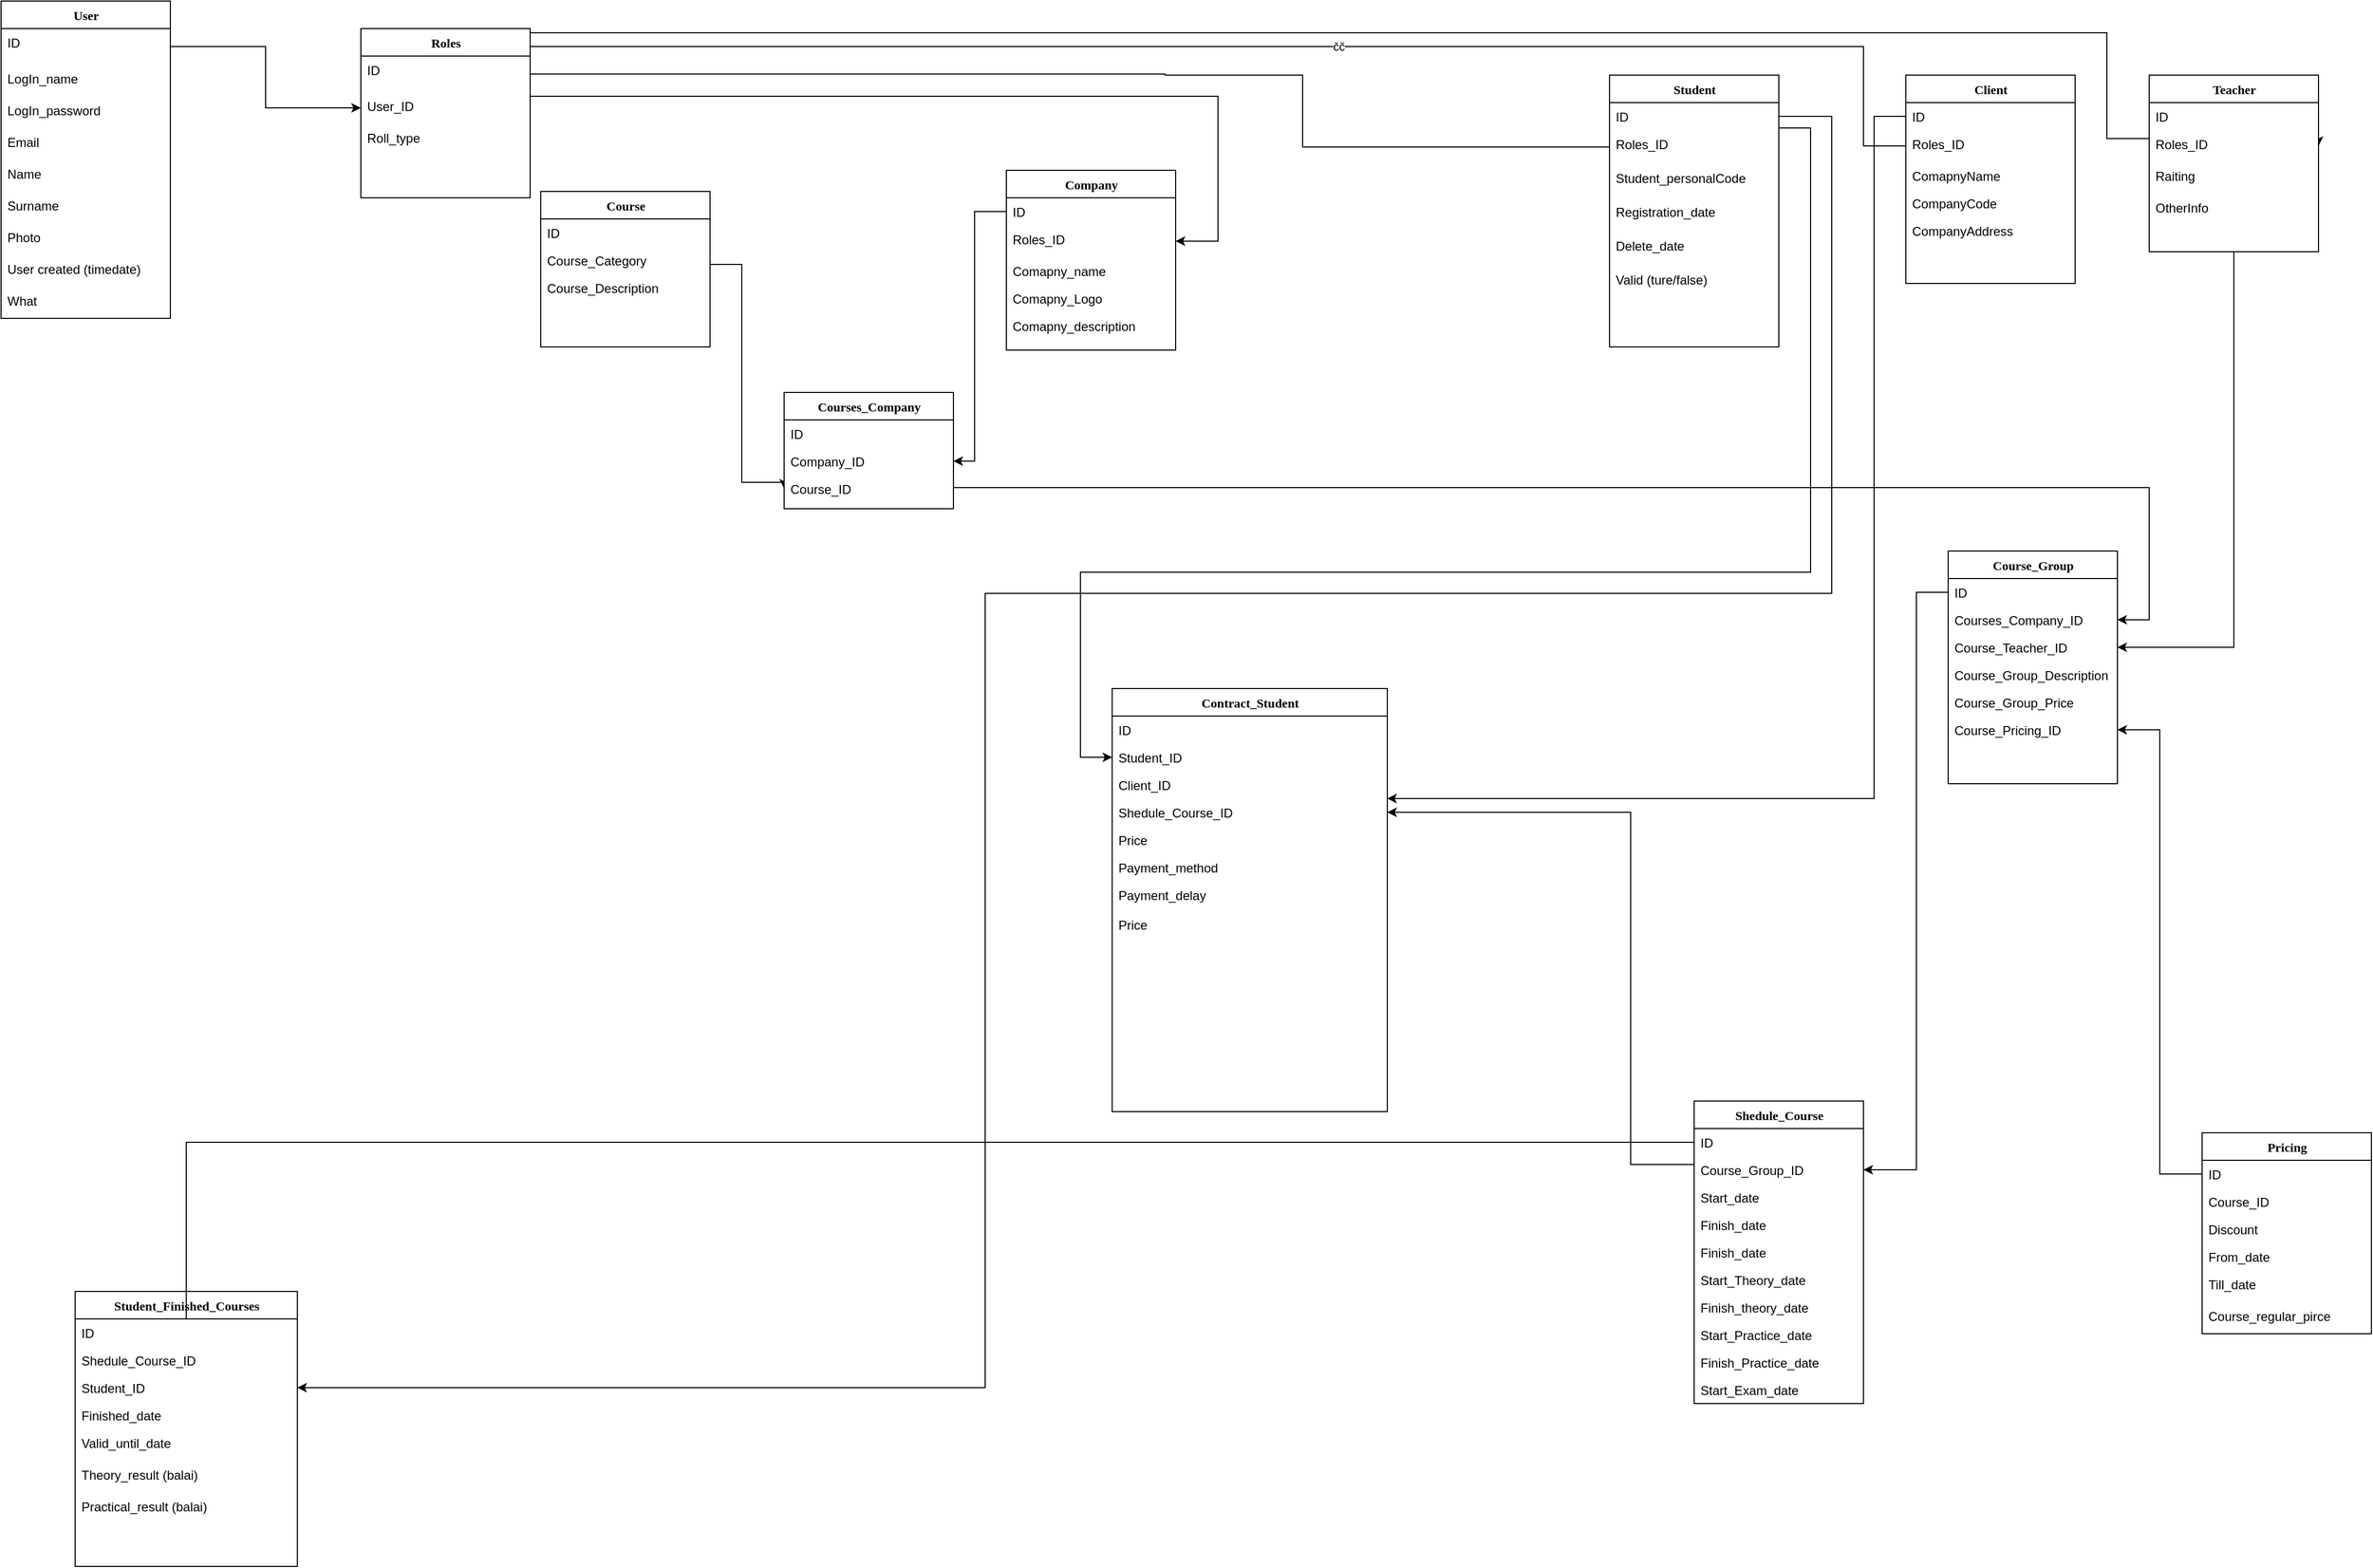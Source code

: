 <mxfile version="13.6.10" type="github"><diagram name="MokymuPlatforma" id="9f46799a-70d6-7492-0946-bef42562c5a5"><mxGraphModel dx="8824" dy="5304" grid="1" gridSize="10" guides="1" tooltips="1" connect="1" arrows="1" fold="1" page="1" pageScale="1" pageWidth="2336" pageHeight="1654" background="#ffffff" math="0" shadow="0"><root><mxCell id="0"/><mxCell id="1" parent="0"/><mxCell id="istuxAbXPrfSks6JFeQ2-13" style="edgeStyle=orthogonalEdgeStyle;rounded=0;orthogonalLoop=1;jettySize=auto;html=1;entryX=0;entryY=0.5;entryDx=0;entryDy=0;exitX=0;exitY=0.5;exitDx=0;exitDy=0;" parent="1" source="78961159f06e98e8-23" target="78961159f06e98e8-45" edge="1"><mxGeometry relative="1" as="geometry"><Array as="points"><mxPoint x="-3070" y="-3191"/><mxPoint x="-3070" y="-3180"/><mxPoint x="-2920" y="-3180"/><mxPoint x="-2920" y="-2760"/><mxPoint x="-3610" y="-2760"/><mxPoint x="-3610" y="-2585"/></Array></mxGeometry></mxCell><mxCell id="istuxAbXPrfSks6JFeQ2-14" style="edgeStyle=orthogonalEdgeStyle;rounded=0;orthogonalLoop=1;jettySize=auto;html=1;exitX=0;exitY=0.5;exitDx=0;exitDy=0;" parent="1" source="78961159f06e98e8-32" target="78961159f06e98e8-49" edge="1"><mxGeometry relative="1" as="geometry"><Array as="points"><mxPoint x="-2860" y="-3191"/><mxPoint x="-2860" y="-2546"/></Array></mxGeometry></mxCell><mxCell id="istuxAbXPrfSks6JFeQ2-28" style="edgeStyle=orthogonalEdgeStyle;rounded=0;orthogonalLoop=1;jettySize=auto;html=1;entryX=1;entryY=0.5;entryDx=0;entryDy=0;exitX=0;exitY=0.5;exitDx=0;exitDy=0;" parent="1" target="istuxAbXPrfSks6JFeQ2-17" edge="1" source="istuxAbXPrfSks6JFeQ2-22"><mxGeometry relative="1" as="geometry"><mxPoint x="-3060" y="-2321" as="sourcePoint"/><Array as="points"><mxPoint x="-2820" y="-2741"/><mxPoint x="-2820" y="-2195"/></Array></mxGeometry></mxCell><mxCell id="istuxAbXPrfSks6JFeQ2-32" style="edgeStyle=orthogonalEdgeStyle;rounded=0;orthogonalLoop=1;jettySize=auto;html=1;entryX=1;entryY=0.5;entryDx=0;entryDy=0;" parent="1" source="78961159f06e98e8-70" target="istuxAbXPrfSks6JFeQ2-31" edge="1"><mxGeometry relative="1" as="geometry"/></mxCell><mxCell id="istuxAbXPrfSks6JFeQ2-38" style="edgeStyle=orthogonalEdgeStyle;rounded=0;orthogonalLoop=1;jettySize=auto;html=1;entryX=1;entryY=0.5;entryDx=0;entryDy=0;" parent="1" source="78961159f06e98e8-109" target="istuxAbXPrfSks6JFeQ2-37" edge="1"><mxGeometry relative="1" as="geometry"><mxPoint x="-2850" y="-2236" as="targetPoint"/><Array as="points"><mxPoint x="-2520" y="-2689"/></Array></mxGeometry></mxCell><mxCell id="655upZvadoMlPBQYeqqM-31" style="edgeStyle=orthogonalEdgeStyle;rounded=0;orthogonalLoop=1;jettySize=auto;html=1;" parent="1" source="655upZvadoMlPBQYeqqM-10" target="655upZvadoMlPBQYeqqM-26" edge="1"><mxGeometry relative="1" as="geometry"/></mxCell><mxCell id="655upZvadoMlPBQYeqqM-39" style="edgeStyle=orthogonalEdgeStyle;rounded=0;orthogonalLoop=1;jettySize=auto;html=1;entryX=1;entryY=0.5;entryDx=0;entryDy=0;exitX=1;exitY=0.5;exitDx=0;exitDy=0;" parent="1" source="655upZvadoMlPBQYeqqM-25" target="655upZvadoMlPBQYeqqM-20" edge="1"><mxGeometry relative="1" as="geometry"><Array as="points"><mxPoint x="-3530" y="-3231"/><mxPoint x="-3400" y="-3230"/><mxPoint x="-3400" y="-3162"/></Array></mxGeometry></mxCell><mxCell id="655upZvadoMlPBQYeqqM-44" style="edgeStyle=orthogonalEdgeStyle;rounded=0;orthogonalLoop=1;jettySize=auto;html=1;entryX=1;entryY=0.5;entryDx=0;entryDy=0;exitX=1;exitY=0.5;exitDx=0;exitDy=0;" parent="1" source="655upZvadoMlPBQYeqqM-25" target="istuxAbXPrfSks6JFeQ2-35" edge="1"><mxGeometry relative="1" as="geometry"><mxPoint x="-2660" y="-2700" as="targetPoint"/><Array as="points"><mxPoint x="-4130" y="-3270"/><mxPoint x="-2640" y="-3270"/><mxPoint x="-2640" y="-3170"/><mxPoint x="-2440" y="-3170"/></Array></mxGeometry></mxCell><mxCell id="655upZvadoMlPBQYeqqM-45" value="čč" style="edgeStyle=orthogonalEdgeStyle;rounded=0;orthogonalLoop=1;jettySize=auto;html=1;entryX=1;entryY=0.5;entryDx=0;entryDy=0;exitX=1;exitY=0.5;exitDx=0;exitDy=0;" parent="1" source="655upZvadoMlPBQYeqqM-25" target="ACpHDSV_5tuBvAT3bZV4-17" edge="1"><mxGeometry relative="1" as="geometry"><Array as="points"><mxPoint x="-4130" y="-3257"/><mxPoint x="-2870" y="-3257"/><mxPoint x="-2870" y="-3163"/></Array></mxGeometry></mxCell><mxCell id="655upZvadoMlPBQYeqqM-66" style="edgeStyle=orthogonalEdgeStyle;rounded=0;orthogonalLoop=1;jettySize=auto;html=1;exitX=0;exitY=0.5;exitDx=0;exitDy=0;entryX=1;entryY=0.5;entryDx=0;entryDy=0;" parent="1" source="655upZvadoMlPBQYeqqM-2" edge="1" target="655upZvadoMlPBQYeqqM-63"><mxGeometry relative="1" as="geometry"><mxPoint x="-4270" y="-2319" as="targetPoint"/><Array as="points"><mxPoint x="-3710" y="-3101"/><mxPoint x="-3710" y="-2865"/></Array></mxGeometry></mxCell><mxCell id="655upZvadoMlPBQYeqqM-67" style="edgeStyle=orthogonalEdgeStyle;rounded=0;orthogonalLoop=1;jettySize=auto;html=1;entryX=0;entryY=0.5;entryDx=0;entryDy=0;exitX=0;exitY=0.5;exitDx=0;exitDy=0;" parent="1" source="78961159f06e98e8-57" target="655upZvadoMlPBQYeqqM-62" edge="1"><mxGeometry relative="1" as="geometry"><mxPoint x="-3060" y="-2506" as="sourcePoint"/><Array as="points"><mxPoint x="-4120" y="-3051"/><mxPoint x="-3930" y="-3051"/><mxPoint x="-3930" y="-2845"/><mxPoint x="-3890" y="-2845"/></Array></mxGeometry></mxCell><mxCell id="655upZvadoMlPBQYeqqM-68" style="edgeStyle=orthogonalEdgeStyle;rounded=0;orthogonalLoop=1;jettySize=auto;html=1;entryX=1;entryY=0.5;entryDx=0;entryDy=0;exitX=1;exitY=0.5;exitDx=0;exitDy=0;" parent="1" source="655upZvadoMlPBQYeqqM-25" target="ACpHDSV_5tuBvAT3bZV4-18" edge="1"><mxGeometry relative="1" as="geometry"><Array as="points"><mxPoint x="-4130" y="-3210"/><mxPoint x="-3480" y="-3210"/><mxPoint x="-3480" y="-3073"/></Array></mxGeometry></mxCell><mxCell id="ACpHDSV_5tuBvAT3bZV4-13" style="edgeStyle=orthogonalEdgeStyle;rounded=0;orthogonalLoop=1;jettySize=auto;html=1;entryX=1;entryY=0.5;entryDx=0;entryDy=0;" parent="1" source="78961159f06e98e8-23" target="ACpHDSV_5tuBvAT3bZV4-8" edge="1"><mxGeometry relative="1" as="geometry"><Array as="points"><mxPoint x="-2900" y="-3191"/><mxPoint x="-2900" y="-2740"/><mxPoint x="-3700" y="-2740"/><mxPoint x="-3700" y="-1989"/></Array></mxGeometry></mxCell><mxCell id="ACpHDSV_5tuBvAT3bZV4-24" style="edgeStyle=orthogonalEdgeStyle;rounded=0;orthogonalLoop=1;jettySize=auto;html=1;entryX=1;entryY=0.5;entryDx=0;entryDy=0;exitX=1;exitY=0.5;exitDx=0;exitDy=0;" parent="1" source="655upZvadoMlPBQYeqqM-61" target="istuxAbXPrfSks6JFeQ2-23" edge="1"><mxGeometry relative="1" as="geometry"><Array as="points"><mxPoint x="-3780" y="-2891"/><mxPoint x="-3780" y="-2840"/><mxPoint x="-2600" y="-2840"/><mxPoint x="-2600" y="-2715"/></Array></mxGeometry></mxCell><mxCell id="ACpHDSV_5tuBvAT3bZV4-27" style="edgeStyle=orthogonalEdgeStyle;rounded=0;orthogonalLoop=1;jettySize=auto;html=1;entryX=1;entryY=0.5;entryDx=0;entryDy=0;exitX=0;exitY=0.5;exitDx=0;exitDy=0;" parent="1" source="78961159f06e98e8-83" target="istuxAbXPrfSks6JFeQ2-9" edge="1"><mxGeometry relative="1" as="geometry"><Array as="points"><mxPoint x="-3030" y="-2200"/><mxPoint x="-3090" y="-2200"/><mxPoint x="-3090" y="-2533"/></Array></mxGeometry></mxCell><mxCell id="ACpHDSV_5tuBvAT3bZV4-29" style="edgeStyle=orthogonalEdgeStyle;rounded=0;orthogonalLoop=1;jettySize=auto;html=1;exitX=0;exitY=0.5;exitDx=0;exitDy=0;" parent="1" source="78961159f06e98e8-83" target="ACpHDSV_5tuBvAT3bZV4-7" edge="1"><mxGeometry relative="1" as="geometry"><Array as="points"><mxPoint x="-4455" y="-2221"/></Array></mxGeometry></mxCell><mxCell id="78961159f06e98e8-69" value="Pricing" style="swimlane;html=1;fontStyle=1;align=center;verticalAlign=top;childLayout=stackLayout;horizontal=1;startSize=26;horizontalStack=0;resizeParent=1;resizeLast=0;collapsible=1;marginBottom=0;swimlaneFillColor=#ffffff;rounded=0;shadow=0;comic=0;labelBackgroundColor=none;strokeWidth=1;fillColor=none;fontFamily=Verdana;fontSize=12" parent="1" vertex="1"><mxGeometry x="-2550" y="-2230" width="160" height="190" as="geometry"/></mxCell><mxCell id="78961159f06e98e8-70" value="ID" style="text;html=1;strokeColor=none;fillColor=none;align=left;verticalAlign=top;spacingLeft=4;spacingRight=4;whiteSpace=wrap;overflow=hidden;rotatable=0;points=[[0,0.5],[1,0.5]];portConstraint=eastwest;" parent="78961159f06e98e8-69" vertex="1"><mxGeometry y="26" width="160" height="26" as="geometry"/></mxCell><mxCell id="78961159f06e98e8-71" value="Course_ID" style="text;html=1;strokeColor=none;fillColor=none;align=left;verticalAlign=top;spacingLeft=4;spacingRight=4;whiteSpace=wrap;overflow=hidden;rotatable=0;points=[[0,0.5],[1,0.5]];portConstraint=eastwest;" parent="78961159f06e98e8-69" vertex="1"><mxGeometry y="52" width="160" height="26" as="geometry"/></mxCell><mxCell id="istuxAbXPrfSks6JFeQ2-19" value="Discount" style="text;html=1;strokeColor=none;fillColor=none;align=left;verticalAlign=top;spacingLeft=4;spacingRight=4;whiteSpace=wrap;overflow=hidden;rotatable=0;points=[[0,0.5],[1,0.5]];portConstraint=eastwest;" parent="78961159f06e98e8-69" vertex="1"><mxGeometry y="78" width="160" height="26" as="geometry"/></mxCell><mxCell id="istuxAbXPrfSks6JFeQ2-15" value="From_date" style="text;html=1;strokeColor=none;fillColor=none;align=left;verticalAlign=top;spacingLeft=4;spacingRight=4;whiteSpace=wrap;overflow=hidden;rotatable=0;points=[[0,0.5],[1,0.5]];portConstraint=eastwest;" parent="78961159f06e98e8-69" vertex="1"><mxGeometry y="104" width="160" height="26" as="geometry"/></mxCell><mxCell id="istuxAbXPrfSks6JFeQ2-16" value="Till_date" style="text;html=1;strokeColor=none;fillColor=none;align=left;verticalAlign=top;spacingLeft=4;spacingRight=4;whiteSpace=wrap;overflow=hidden;rotatable=0;points=[[0,0.5],[1,0.5]];portConstraint=eastwest;" parent="78961159f06e98e8-69" vertex="1"><mxGeometry y="130" width="160" height="30" as="geometry"/></mxCell><mxCell id="ACpHDSV_5tuBvAT3bZV4-33" value="Course_regular_pirce" style="text;html=1;strokeColor=none;fillColor=none;align=left;verticalAlign=top;spacingLeft=4;spacingRight=4;whiteSpace=wrap;overflow=hidden;rotatable=0;points=[[0,0.5],[1,0.5]];portConstraint=eastwest;" parent="78961159f06e98e8-69" vertex="1"><mxGeometry y="160" width="160" height="30" as="geometry"/></mxCell><mxCell id="78961159f06e98e8-82" value="Shedule_Course" style="swimlane;html=1;fontStyle=1;align=center;verticalAlign=top;childLayout=stackLayout;horizontal=1;startSize=26;horizontalStack=0;resizeParent=1;resizeLast=0;collapsible=1;marginBottom=0;swimlaneFillColor=#ffffff;rounded=0;shadow=0;comic=0;labelBackgroundColor=none;strokeWidth=1;fillColor=none;fontFamily=Verdana;fontSize=12" parent="1" vertex="1"><mxGeometry x="-3030" y="-2260" width="160" height="286" as="geometry"/></mxCell><mxCell id="78961159f06e98e8-83" value="ID" style="text;html=1;strokeColor=none;fillColor=none;align=left;verticalAlign=top;spacingLeft=4;spacingRight=4;whiteSpace=wrap;overflow=hidden;rotatable=0;points=[[0,0.5],[1,0.5]];portConstraint=eastwest;" parent="78961159f06e98e8-82" vertex="1"><mxGeometry y="26" width="160" height="26" as="geometry"/></mxCell><mxCell id="istuxAbXPrfSks6JFeQ2-17" value="Course_Group_ID" style="text;html=1;strokeColor=none;fillColor=none;align=left;verticalAlign=top;spacingLeft=4;spacingRight=4;whiteSpace=wrap;overflow=hidden;rotatable=0;points=[[0,0.5],[1,0.5]];portConstraint=eastwest;" parent="78961159f06e98e8-82" vertex="1"><mxGeometry y="52" width="160" height="26" as="geometry"/></mxCell><mxCell id="78961159f06e98e8-84" value="Start_date" style="text;html=1;strokeColor=none;fillColor=none;align=left;verticalAlign=top;spacingLeft=4;spacingRight=4;whiteSpace=wrap;overflow=hidden;rotatable=0;points=[[0,0.5],[1,0.5]];portConstraint=eastwest;" parent="78961159f06e98e8-82" vertex="1"><mxGeometry y="78" width="160" height="26" as="geometry"/></mxCell><mxCell id="ACpHDSV_5tuBvAT3bZV4-22" value="Finish_date" style="text;html=1;strokeColor=none;fillColor=none;align=left;verticalAlign=top;spacingLeft=4;spacingRight=4;whiteSpace=wrap;overflow=hidden;rotatable=0;points=[[0,0.5],[1,0.5]];portConstraint=eastwest;" parent="78961159f06e98e8-82" vertex="1"><mxGeometry y="104" width="160" height="26" as="geometry"/></mxCell><mxCell id="78961159f06e98e8-85" value="Finish_date" style="text;html=1;strokeColor=none;fillColor=none;align=left;verticalAlign=top;spacingLeft=4;spacingRight=4;whiteSpace=wrap;overflow=hidden;rotatable=0;points=[[0,0.5],[1,0.5]];portConstraint=eastwest;" parent="78961159f06e98e8-82" vertex="1"><mxGeometry y="130" width="160" height="26" as="geometry"/></mxCell><mxCell id="78961159f06e98e8-86" value="Start_Theory_date" style="text;html=1;strokeColor=none;fillColor=none;align=left;verticalAlign=top;spacingLeft=4;spacingRight=4;whiteSpace=wrap;overflow=hidden;rotatable=0;points=[[0,0.5],[1,0.5]];portConstraint=eastwest;" parent="78961159f06e98e8-82" vertex="1"><mxGeometry y="156" width="160" height="26" as="geometry"/></mxCell><mxCell id="78961159f06e98e8-87" value="Finish_theory_date" style="text;html=1;strokeColor=none;fillColor=none;align=left;verticalAlign=top;spacingLeft=4;spacingRight=4;whiteSpace=wrap;overflow=hidden;rotatable=0;points=[[0,0.5],[1,0.5]];portConstraint=eastwest;" parent="78961159f06e98e8-82" vertex="1"><mxGeometry y="182" width="160" height="26" as="geometry"/></mxCell><mxCell id="78961159f06e98e8-88" value="Start_Practice_date" style="text;html=1;strokeColor=none;fillColor=none;align=left;verticalAlign=top;spacingLeft=4;spacingRight=4;whiteSpace=wrap;overflow=hidden;rotatable=0;points=[[0,0.5],[1,0.5]];portConstraint=eastwest;" parent="78961159f06e98e8-82" vertex="1"><mxGeometry y="208" width="160" height="26" as="geometry"/></mxCell><mxCell id="78961159f06e98e8-89" value="Finish_Practice_date" style="text;html=1;strokeColor=none;fillColor=none;align=left;verticalAlign=top;spacingLeft=4;spacingRight=4;whiteSpace=wrap;overflow=hidden;rotatable=0;points=[[0,0.5],[1,0.5]];portConstraint=eastwest;" parent="78961159f06e98e8-82" vertex="1"><mxGeometry y="234" width="160" height="26" as="geometry"/></mxCell><mxCell id="istuxAbXPrfSks6JFeQ2-10" value="Start_Exam_date" style="text;html=1;strokeColor=none;fillColor=none;align=left;verticalAlign=top;spacingLeft=4;spacingRight=4;whiteSpace=wrap;overflow=hidden;rotatable=0;points=[[0,0.5],[1,0.5]];portConstraint=eastwest;" parent="78961159f06e98e8-82" vertex="1"><mxGeometry y="260" width="160" height="26" as="geometry"/></mxCell><mxCell id="655upZvadoMlPBQYeqqM-9" value="User" style="swimlane;html=1;fontStyle=1;align=center;verticalAlign=top;childLayout=stackLayout;horizontal=1;startSize=26;horizontalStack=0;resizeParent=1;resizeLast=0;collapsible=1;marginBottom=0;swimlaneFillColor=#ffffff;rounded=0;shadow=0;comic=0;labelBackgroundColor=none;strokeWidth=1;fillColor=none;fontFamily=Verdana;fontSize=12" parent="1" vertex="1"><mxGeometry x="-4630" y="-3300" width="160" height="300" as="geometry"/></mxCell><mxCell id="655upZvadoMlPBQYeqqM-10" value="ID" style="text;html=1;strokeColor=none;fillColor=none;align=left;verticalAlign=top;spacingLeft=4;spacingRight=4;whiteSpace=wrap;overflow=hidden;rotatable=0;points=[[0,0.5],[1,0.5]];portConstraint=eastwest;" parent="655upZvadoMlPBQYeqqM-9" vertex="1"><mxGeometry y="26" width="160" height="34" as="geometry"/></mxCell><mxCell id="655upZvadoMlPBQYeqqM-17" value="LogIn_name" style="text;html=1;strokeColor=none;fillColor=none;align=left;verticalAlign=top;spacingLeft=4;spacingRight=4;whiteSpace=wrap;overflow=hidden;rotatable=0;points=[[0,0.5],[1,0.5]];portConstraint=eastwest;" parent="655upZvadoMlPBQYeqqM-9" vertex="1"><mxGeometry y="60" width="160" height="30" as="geometry"/></mxCell><mxCell id="655upZvadoMlPBQYeqqM-18" value="LogIn_password" style="text;html=1;strokeColor=none;fillColor=none;align=left;verticalAlign=top;spacingLeft=4;spacingRight=4;whiteSpace=wrap;overflow=hidden;rotatable=0;points=[[0,0.5],[1,0.5]];portConstraint=eastwest;" parent="655upZvadoMlPBQYeqqM-9" vertex="1"><mxGeometry y="90" width="160" height="30" as="geometry"/></mxCell><mxCell id="655upZvadoMlPBQYeqqM-19" value="Email" style="text;html=1;strokeColor=none;fillColor=none;align=left;verticalAlign=top;spacingLeft=4;spacingRight=4;whiteSpace=wrap;overflow=hidden;rotatable=0;points=[[0,0.5],[1,0.5]];portConstraint=eastwest;" parent="655upZvadoMlPBQYeqqM-9" vertex="1"><mxGeometry y="120" width="160" height="30" as="geometry"/></mxCell><mxCell id="655upZvadoMlPBQYeqqM-33" value="Name" style="text;html=1;strokeColor=none;fillColor=none;align=left;verticalAlign=top;spacingLeft=4;spacingRight=4;whiteSpace=wrap;overflow=hidden;rotatable=0;points=[[0,0.5],[1,0.5]];portConstraint=eastwest;" parent="655upZvadoMlPBQYeqqM-9" vertex="1"><mxGeometry y="150" width="160" height="30" as="geometry"/></mxCell><mxCell id="655upZvadoMlPBQYeqqM-34" value="Surname" style="text;html=1;strokeColor=none;fillColor=none;align=left;verticalAlign=top;spacingLeft=4;spacingRight=4;whiteSpace=wrap;overflow=hidden;rotatable=0;points=[[0,0.5],[1,0.5]];portConstraint=eastwest;" parent="655upZvadoMlPBQYeqqM-9" vertex="1"><mxGeometry y="180" width="160" height="30" as="geometry"/></mxCell><mxCell id="655upZvadoMlPBQYeqqM-36" value="Photo" style="text;html=1;strokeColor=none;fillColor=none;align=left;verticalAlign=top;spacingLeft=4;spacingRight=4;whiteSpace=wrap;overflow=hidden;rotatable=0;points=[[0,0.5],[1,0.5]];portConstraint=eastwest;" parent="655upZvadoMlPBQYeqqM-9" vertex="1"><mxGeometry y="210" width="160" height="30" as="geometry"/></mxCell><mxCell id="655upZvadoMlPBQYeqqM-37" value="User created (timedate)" style="text;html=1;strokeColor=none;fillColor=none;align=left;verticalAlign=top;spacingLeft=4;spacingRight=4;whiteSpace=wrap;overflow=hidden;rotatable=0;points=[[0,0.5],[1,0.5]];portConstraint=eastwest;" parent="655upZvadoMlPBQYeqqM-9" vertex="1"><mxGeometry y="240" width="160" height="30" as="geometry"/></mxCell><mxCell id="ACpHDSV_5tuBvAT3bZV4-2" value="What" style="text;html=1;strokeColor=none;fillColor=none;align=left;verticalAlign=top;spacingLeft=4;spacingRight=4;whiteSpace=wrap;overflow=hidden;rotatable=0;points=[[0,0.5],[1,0.5]];portConstraint=eastwest;" parent="655upZvadoMlPBQYeqqM-9" vertex="1"><mxGeometry y="270" width="160" height="30" as="geometry"/></mxCell><mxCell id="655upZvadoMlPBQYeqqM-24" value="Roles" style="swimlane;html=1;fontStyle=1;align=center;verticalAlign=top;childLayout=stackLayout;horizontal=1;startSize=26;horizontalStack=0;resizeParent=1;resizeLast=0;collapsible=1;marginBottom=0;swimlaneFillColor=#ffffff;rounded=0;shadow=0;comic=0;labelBackgroundColor=none;strokeWidth=1;fillColor=none;fontFamily=Verdana;fontSize=12" parent="1" vertex="1"><mxGeometry x="-4290" y="-3274" width="160" height="160" as="geometry"/></mxCell><mxCell id="655upZvadoMlPBQYeqqM-25" value="ID" style="text;html=1;strokeColor=none;fillColor=none;align=left;verticalAlign=top;spacingLeft=4;spacingRight=4;whiteSpace=wrap;overflow=hidden;rotatable=0;points=[[0,0.5],[1,0.5]];portConstraint=eastwest;" parent="655upZvadoMlPBQYeqqM-24" vertex="1"><mxGeometry y="26" width="160" height="34" as="geometry"/></mxCell><mxCell id="655upZvadoMlPBQYeqqM-26" value="User_ID" style="text;html=1;strokeColor=none;fillColor=none;align=left;verticalAlign=top;spacingLeft=4;spacingRight=4;whiteSpace=wrap;overflow=hidden;rotatable=0;points=[[0,0.5],[1,0.5]];portConstraint=eastwest;" parent="655upZvadoMlPBQYeqqM-24" vertex="1"><mxGeometry y="60" width="160" height="30" as="geometry"/></mxCell><mxCell id="655upZvadoMlPBQYeqqM-32" value="Roll_type" style="text;html=1;strokeColor=none;fillColor=none;align=left;verticalAlign=top;spacingLeft=4;spacingRight=4;whiteSpace=wrap;overflow=hidden;rotatable=0;points=[[0,0.5],[1,0.5]];portConstraint=eastwest;" parent="655upZvadoMlPBQYeqqM-24" vertex="1"><mxGeometry y="90" width="160" height="30" as="geometry"/></mxCell><mxCell id="ACpHDSV_5tuBvAT3bZV4-5" value="Student_Finished_Courses" style="swimlane;html=1;fontStyle=1;align=center;verticalAlign=top;childLayout=stackLayout;horizontal=1;startSize=26;horizontalStack=0;resizeParent=1;resizeLast=0;collapsible=1;marginBottom=0;swimlaneFillColor=#ffffff;rounded=0;shadow=0;comic=0;labelBackgroundColor=none;strokeWidth=1;fillColor=none;fontFamily=Verdana;fontSize=12" parent="1" vertex="1"><mxGeometry x="-4560" y="-2080" width="210" height="260" as="geometry"/></mxCell><mxCell id="ACpHDSV_5tuBvAT3bZV4-6" value="ID" style="text;html=1;strokeColor=none;fillColor=none;align=left;verticalAlign=top;spacingLeft=4;spacingRight=4;whiteSpace=wrap;overflow=hidden;rotatable=0;points=[[0,0.5],[1,0.5]];portConstraint=eastwest;" parent="ACpHDSV_5tuBvAT3bZV4-5" vertex="1"><mxGeometry y="26" width="210" height="26" as="geometry"/></mxCell><mxCell id="ACpHDSV_5tuBvAT3bZV4-7" value="Shedule_Course_ID" style="text;html=1;strokeColor=none;fillColor=none;align=left;verticalAlign=top;spacingLeft=4;spacingRight=4;whiteSpace=wrap;overflow=hidden;rotatable=0;points=[[0,0.5],[1,0.5]];portConstraint=eastwest;" parent="ACpHDSV_5tuBvAT3bZV4-5" vertex="1"><mxGeometry y="52" width="210" height="26" as="geometry"/></mxCell><mxCell id="ACpHDSV_5tuBvAT3bZV4-8" value="Student_ID" style="text;html=1;strokeColor=none;fillColor=none;align=left;verticalAlign=top;spacingLeft=4;spacingRight=4;whiteSpace=wrap;overflow=hidden;rotatable=0;points=[[0,0.5],[1,0.5]];portConstraint=eastwest;" parent="ACpHDSV_5tuBvAT3bZV4-5" vertex="1"><mxGeometry y="78" width="210" height="26" as="geometry"/></mxCell><mxCell id="ACpHDSV_5tuBvAT3bZV4-9" value="Finished_date" style="text;html=1;strokeColor=none;fillColor=none;align=left;verticalAlign=top;spacingLeft=4;spacingRight=4;whiteSpace=wrap;overflow=hidden;rotatable=0;points=[[0,0.5],[1,0.5]];portConstraint=eastwest;" parent="ACpHDSV_5tuBvAT3bZV4-5" vertex="1"><mxGeometry y="104" width="210" height="26" as="geometry"/></mxCell><mxCell id="ACpHDSV_5tuBvAT3bZV4-10" value="Valid_until_date" style="text;html=1;strokeColor=none;fillColor=none;align=left;verticalAlign=top;spacingLeft=4;spacingRight=4;whiteSpace=wrap;overflow=hidden;rotatable=0;points=[[0,0.5],[1,0.5]];portConstraint=eastwest;" parent="ACpHDSV_5tuBvAT3bZV4-5" vertex="1"><mxGeometry y="130" width="210" height="30" as="geometry"/></mxCell><mxCell id="ACpHDSV_5tuBvAT3bZV4-11" value="Theory_result (balai)" style="text;html=1;strokeColor=none;fillColor=none;align=left;verticalAlign=top;spacingLeft=4;spacingRight=4;whiteSpace=wrap;overflow=hidden;rotatable=0;points=[[0,0.5],[1,0.5]];portConstraint=eastwest;" parent="ACpHDSV_5tuBvAT3bZV4-5" vertex="1"><mxGeometry y="160" width="210" height="30" as="geometry"/></mxCell><mxCell id="ACpHDSV_5tuBvAT3bZV4-12" value="Practical_result (balai)" style="text;html=1;strokeColor=none;fillColor=none;align=left;verticalAlign=top;spacingLeft=4;spacingRight=4;whiteSpace=wrap;overflow=hidden;rotatable=0;points=[[0,0.5],[1,0.5]];portConstraint=eastwest;" parent="ACpHDSV_5tuBvAT3bZV4-5" vertex="1"><mxGeometry y="190" width="210" height="30" as="geometry"/></mxCell><mxCell id="655upZvadoMlPBQYeqqM-60" value="Courses_Company" style="swimlane;html=1;fontStyle=1;align=center;verticalAlign=top;childLayout=stackLayout;horizontal=1;startSize=26;horizontalStack=0;resizeParent=1;resizeLast=0;collapsible=1;marginBottom=0;swimlaneFillColor=#ffffff;rounded=0;shadow=0;comic=0;labelBackgroundColor=none;strokeWidth=1;fillColor=none;fontFamily=Verdana;fontSize=12" parent="1" vertex="1"><mxGeometry x="-3890" y="-2930" width="160" height="110" as="geometry"/></mxCell><mxCell id="655upZvadoMlPBQYeqqM-61" value="ID" style="text;html=1;strokeColor=none;fillColor=none;align=left;verticalAlign=top;spacingLeft=4;spacingRight=4;whiteSpace=wrap;overflow=hidden;rotatable=0;points=[[0,0.5],[1,0.5]];portConstraint=eastwest;" parent="655upZvadoMlPBQYeqqM-60" vertex="1"><mxGeometry y="26" width="160" height="26" as="geometry"/></mxCell><mxCell id="655upZvadoMlPBQYeqqM-63" value="Company_ID" style="text;html=1;strokeColor=none;fillColor=none;align=left;verticalAlign=top;spacingLeft=4;spacingRight=4;whiteSpace=wrap;overflow=hidden;rotatable=0;points=[[0,0.5],[1,0.5]];portConstraint=eastwest;" parent="655upZvadoMlPBQYeqqM-60" vertex="1"><mxGeometry y="52" width="160" height="26" as="geometry"/></mxCell><mxCell id="655upZvadoMlPBQYeqqM-62" value="Course_ID" style="text;html=1;strokeColor=none;fillColor=none;align=left;verticalAlign=top;spacingLeft=4;spacingRight=4;whiteSpace=wrap;overflow=hidden;rotatable=0;points=[[0,0.5],[1,0.5]];portConstraint=eastwest;" parent="655upZvadoMlPBQYeqqM-60" vertex="1"><mxGeometry y="78" width="160" height="26" as="geometry"/></mxCell><mxCell id="78961159f06e98e8-56" value="Course" style="swimlane;html=1;fontStyle=1;align=center;verticalAlign=top;childLayout=stackLayout;horizontal=1;startSize=26;horizontalStack=0;resizeParent=1;resizeLast=0;collapsible=1;marginBottom=0;swimlaneFillColor=#ffffff;rounded=0;shadow=0;comic=0;labelBackgroundColor=none;strokeWidth=1;fillColor=none;fontFamily=Verdana;fontSize=12" parent="1" vertex="1"><mxGeometry x="-4120" y="-3120" width="160" height="147" as="geometry"/></mxCell><mxCell id="78961159f06e98e8-57" value="ID" style="text;html=1;strokeColor=none;fillColor=none;align=left;verticalAlign=top;spacingLeft=4;spacingRight=4;whiteSpace=wrap;overflow=hidden;rotatable=0;points=[[0,0.5],[1,0.5]];portConstraint=eastwest;" parent="78961159f06e98e8-56" vertex="1"><mxGeometry y="26" width="160" height="26" as="geometry"/></mxCell><mxCell id="78961159f06e98e8-58" value="Course_Category" style="text;html=1;strokeColor=none;fillColor=none;align=left;verticalAlign=top;spacingLeft=4;spacingRight=4;whiteSpace=wrap;overflow=hidden;rotatable=0;points=[[0,0.5],[1,0.5]];portConstraint=eastwest;" parent="78961159f06e98e8-56" vertex="1"><mxGeometry y="52" width="160" height="26" as="geometry"/></mxCell><mxCell id="78961159f06e98e8-59" value="Course_Description" style="text;html=1;strokeColor=none;fillColor=none;align=left;verticalAlign=top;spacingLeft=4;spacingRight=4;whiteSpace=wrap;overflow=hidden;rotatable=0;points=[[0,0.5],[1,0.5]];portConstraint=eastwest;" parent="78961159f06e98e8-56" vertex="1"><mxGeometry y="78" width="160" height="26" as="geometry"/></mxCell><mxCell id="655upZvadoMlPBQYeqqM-1" value="Company" style="swimlane;html=1;fontStyle=1;align=center;verticalAlign=top;childLayout=stackLayout;horizontal=1;startSize=26;horizontalStack=0;resizeParent=1;resizeLast=0;collapsible=1;marginBottom=0;swimlaneFillColor=#ffffff;rounded=0;shadow=0;comic=0;labelBackgroundColor=none;strokeWidth=1;fillColor=none;fontFamily=Verdana;fontSize=12" parent="1" vertex="1"><mxGeometry x="-3680" y="-3140" width="160" height="170" as="geometry"/></mxCell><mxCell id="655upZvadoMlPBQYeqqM-2" value="ID" style="text;html=1;strokeColor=none;fillColor=none;align=left;verticalAlign=top;spacingLeft=4;spacingRight=4;whiteSpace=wrap;overflow=hidden;rotatable=0;points=[[0,0.5],[1,0.5]];portConstraint=eastwest;" parent="655upZvadoMlPBQYeqqM-1" vertex="1"><mxGeometry y="26" width="160" height="26" as="geometry"/></mxCell><mxCell id="ACpHDSV_5tuBvAT3bZV4-18" value="Roles_ID" style="text;html=1;strokeColor=none;fillColor=none;align=left;verticalAlign=top;spacingLeft=4;spacingRight=4;whiteSpace=wrap;overflow=hidden;rotatable=0;points=[[0,0.5],[1,0.5]];portConstraint=eastwest;" parent="655upZvadoMlPBQYeqqM-1" vertex="1"><mxGeometry y="52" width="160" height="30" as="geometry"/></mxCell><mxCell id="655upZvadoMlPBQYeqqM-56" value="Comapny_name" style="text;html=1;strokeColor=none;fillColor=none;align=left;verticalAlign=top;spacingLeft=4;spacingRight=4;whiteSpace=wrap;overflow=hidden;rotatable=0;points=[[0,0.5],[1,0.5]];portConstraint=eastwest;" parent="655upZvadoMlPBQYeqqM-1" vertex="1"><mxGeometry y="82" width="160" height="26" as="geometry"/></mxCell><mxCell id="655upZvadoMlPBQYeqqM-57" value="Comapny_Logo" style="text;html=1;strokeColor=none;fillColor=none;align=left;verticalAlign=top;spacingLeft=4;spacingRight=4;whiteSpace=wrap;overflow=hidden;rotatable=0;points=[[0,0.5],[1,0.5]];portConstraint=eastwest;" parent="655upZvadoMlPBQYeqqM-1" vertex="1"><mxGeometry y="108" width="160" height="26" as="geometry"/></mxCell><mxCell id="655upZvadoMlPBQYeqqM-58" value="Comapny_description" style="text;html=1;strokeColor=none;fillColor=none;align=left;verticalAlign=top;spacingLeft=4;spacingRight=4;whiteSpace=wrap;overflow=hidden;rotatable=0;points=[[0,0.5],[1,0.5]];portConstraint=eastwest;" parent="655upZvadoMlPBQYeqqM-1" vertex="1"><mxGeometry y="134" width="160" height="26" as="geometry"/></mxCell><mxCell id="78961159f06e98e8-30" value="Client" style="swimlane;html=1;fontStyle=1;align=center;verticalAlign=top;childLayout=stackLayout;horizontal=1;startSize=26;horizontalStack=0;resizeParent=1;resizeLast=0;collapsible=1;marginBottom=0;swimlaneFillColor=#ffffff;rounded=0;shadow=0;comic=0;labelBackgroundColor=none;strokeWidth=1;fillColor=none;fontFamily=Verdana;fontSize=12" parent="1" vertex="1"><mxGeometry x="-2830" y="-3230" width="160" height="197" as="geometry"/></mxCell><mxCell id="78961159f06e98e8-32" value="ID" style="text;html=1;strokeColor=none;fillColor=none;align=left;verticalAlign=top;spacingLeft=4;spacingRight=4;whiteSpace=wrap;overflow=hidden;rotatable=0;points=[[0,0.5],[1,0.5]];portConstraint=eastwest;" parent="78961159f06e98e8-30" vertex="1"><mxGeometry y="26" width="160" height="26" as="geometry"/></mxCell><mxCell id="ACpHDSV_5tuBvAT3bZV4-17" value="Roles_ID" style="text;html=1;strokeColor=none;fillColor=none;align=left;verticalAlign=top;spacingLeft=4;spacingRight=4;whiteSpace=wrap;overflow=hidden;rotatable=0;points=[[0,0.5],[1,0.5]];portConstraint=eastwest;" parent="78961159f06e98e8-30" vertex="1"><mxGeometry y="52" width="160" height="30" as="geometry"/></mxCell><mxCell id="78961159f06e98e8-31" value="ComapnyName" style="text;html=1;strokeColor=none;fillColor=none;align=left;verticalAlign=top;spacingLeft=4;spacingRight=4;whiteSpace=wrap;overflow=hidden;rotatable=0;points=[[0,0.5],[1,0.5]];portConstraint=eastwest;" parent="78961159f06e98e8-30" vertex="1"><mxGeometry y="82" width="160" height="26" as="geometry"/></mxCell><mxCell id="78961159f06e98e8-34" value="CompanyCode" style="text;html=1;strokeColor=none;fillColor=none;align=left;verticalAlign=top;spacingLeft=4;spacingRight=4;whiteSpace=wrap;overflow=hidden;rotatable=0;points=[[0,0.5],[1,0.5]];portConstraint=eastwest;" parent="78961159f06e98e8-30" vertex="1"><mxGeometry y="108" width="160" height="26" as="geometry"/></mxCell><mxCell id="78961159f06e98e8-33" value="CompanyAddress" style="text;html=1;strokeColor=none;fillColor=none;align=left;verticalAlign=top;spacingLeft=4;spacingRight=4;whiteSpace=wrap;overflow=hidden;rotatable=0;points=[[0,0.5],[1,0.5]];portConstraint=eastwest;" parent="78961159f06e98e8-30" vertex="1"><mxGeometry y="134" width="160" height="26" as="geometry"/></mxCell><mxCell id="78961159f06e98e8-108" value="Teacher" style="swimlane;html=1;fontStyle=1;align=center;verticalAlign=top;childLayout=stackLayout;horizontal=1;startSize=26;horizontalStack=0;resizeParent=1;resizeLast=0;collapsible=1;marginBottom=0;swimlaneFillColor=#ffffff;rounded=0;shadow=0;comic=0;labelBackgroundColor=none;strokeWidth=1;fillColor=none;fontFamily=Verdana;fontSize=12" parent="1" vertex="1"><mxGeometry x="-2600" y="-3230" width="160" height="167" as="geometry"/></mxCell><mxCell id="78961159f06e98e8-109" value="ID" style="text;html=1;strokeColor=none;fillColor=none;align=left;verticalAlign=top;spacingLeft=4;spacingRight=4;whiteSpace=wrap;overflow=hidden;rotatable=0;points=[[0,0.5],[1,0.5]];portConstraint=eastwest;" parent="78961159f06e98e8-108" vertex="1"><mxGeometry y="26" width="160" height="26" as="geometry"/></mxCell><mxCell id="istuxAbXPrfSks6JFeQ2-35" value="Roles_ID" style="text;html=1;strokeColor=none;fillColor=none;align=left;verticalAlign=top;spacingLeft=4;spacingRight=4;whiteSpace=wrap;overflow=hidden;rotatable=0;points=[[0,0.5],[1,0.5]];portConstraint=eastwest;" parent="78961159f06e98e8-108" vertex="1"><mxGeometry y="52" width="160" height="30" as="geometry"/></mxCell><mxCell id="ACpHDSV_5tuBvAT3bZV4-15" value="Raiting" style="text;html=1;strokeColor=none;fillColor=none;align=left;verticalAlign=top;spacingLeft=4;spacingRight=4;whiteSpace=wrap;overflow=hidden;rotatable=0;points=[[0,0.5],[1,0.5]];portConstraint=eastwest;" parent="78961159f06e98e8-108" vertex="1"><mxGeometry y="82" width="160" height="30" as="geometry"/></mxCell><mxCell id="istuxAbXPrfSks6JFeQ2-36" value="OtherInfo" style="text;html=1;strokeColor=none;fillColor=none;align=left;verticalAlign=top;spacingLeft=4;spacingRight=4;whiteSpace=wrap;overflow=hidden;rotatable=0;points=[[0,0.5],[1,0.5]];portConstraint=eastwest;" parent="78961159f06e98e8-108" vertex="1"><mxGeometry y="112" width="160" height="30" as="geometry"/></mxCell><mxCell id="istuxAbXPrfSks6JFeQ2-21" value="Course_Group" style="swimlane;html=1;fontStyle=1;align=center;verticalAlign=top;childLayout=stackLayout;horizontal=1;startSize=26;horizontalStack=0;resizeParent=1;resizeLast=0;collapsible=1;marginBottom=0;swimlaneFillColor=#ffffff;rounded=0;shadow=0;comic=0;labelBackgroundColor=none;strokeWidth=1;fillColor=none;fontFamily=Verdana;fontSize=12" parent="1" vertex="1"><mxGeometry x="-2790" y="-2780" width="160" height="220" as="geometry"/></mxCell><mxCell id="istuxAbXPrfSks6JFeQ2-22" value="ID" style="text;html=1;strokeColor=none;fillColor=none;align=left;verticalAlign=top;spacingLeft=4;spacingRight=4;whiteSpace=wrap;overflow=hidden;rotatable=0;points=[[0,0.5],[1,0.5]];portConstraint=eastwest;" parent="istuxAbXPrfSks6JFeQ2-21" vertex="1"><mxGeometry y="26" width="160" height="26" as="geometry"/></mxCell><mxCell id="istuxAbXPrfSks6JFeQ2-23" value="Courses_Company_ID" style="text;html=1;strokeColor=none;fillColor=none;align=left;verticalAlign=top;spacingLeft=4;spacingRight=4;whiteSpace=wrap;overflow=hidden;rotatable=0;points=[[0,0.5],[1,0.5]];portConstraint=eastwest;" parent="istuxAbXPrfSks6JFeQ2-21" vertex="1"><mxGeometry y="52" width="160" height="26" as="geometry"/></mxCell><mxCell id="istuxAbXPrfSks6JFeQ2-37" value="Course_Teacher_ID" style="text;html=1;strokeColor=none;fillColor=none;align=left;verticalAlign=top;spacingLeft=4;spacingRight=4;whiteSpace=wrap;overflow=hidden;rotatable=0;points=[[0,0.5],[1,0.5]];portConstraint=eastwest;" parent="istuxAbXPrfSks6JFeQ2-21" vertex="1"><mxGeometry y="78" width="160" height="26" as="geometry"/></mxCell><mxCell id="istuxAbXPrfSks6JFeQ2-24" value="Course_Group_Description" style="text;html=1;strokeColor=none;fillColor=none;align=left;verticalAlign=top;spacingLeft=4;spacingRight=4;whiteSpace=wrap;overflow=hidden;rotatable=0;points=[[0,0.5],[1,0.5]];portConstraint=eastwest;" parent="istuxAbXPrfSks6JFeQ2-21" vertex="1"><mxGeometry y="104" width="160" height="26" as="geometry"/></mxCell><mxCell id="istuxAbXPrfSks6JFeQ2-25" value="Course_Group_Price" style="text;html=1;strokeColor=none;fillColor=none;align=left;verticalAlign=top;spacingLeft=4;spacingRight=4;whiteSpace=wrap;overflow=hidden;rotatable=0;points=[[0,0.5],[1,0.5]];portConstraint=eastwest;" parent="istuxAbXPrfSks6JFeQ2-21" vertex="1"><mxGeometry y="130" width="160" height="26" as="geometry"/></mxCell><mxCell id="istuxAbXPrfSks6JFeQ2-31" value="Course_Pricing_ID" style="text;html=1;strokeColor=none;fillColor=none;align=left;verticalAlign=top;spacingLeft=4;spacingRight=4;whiteSpace=wrap;overflow=hidden;rotatable=0;points=[[0,0.5],[1,0.5]];portConstraint=eastwest;" parent="istuxAbXPrfSks6JFeQ2-21" vertex="1"><mxGeometry y="156" width="160" height="26" as="geometry"/></mxCell><mxCell id="78961159f06e98e8-43" value="Contract_Student" style="swimlane;html=1;fontStyle=1;align=center;verticalAlign=top;childLayout=stackLayout;horizontal=1;startSize=26;horizontalStack=0;resizeParent=1;resizeLast=0;collapsible=1;marginBottom=0;swimlaneFillColor=#ffffff;rounded=0;shadow=0;comic=0;labelBackgroundColor=none;strokeWidth=1;fillColor=none;fontFamily=Verdana;fontSize=12" parent="1" vertex="1"><mxGeometry x="-3580" y="-2650" width="260" height="400" as="geometry"/></mxCell><mxCell id="78961159f06e98e8-44" value="ID" style="text;html=1;strokeColor=none;fillColor=none;align=left;verticalAlign=top;spacingLeft=4;spacingRight=4;whiteSpace=wrap;overflow=hidden;rotatable=0;points=[[0,0.5],[1,0.5]];portConstraint=eastwest;" parent="78961159f06e98e8-43" vertex="1"><mxGeometry y="26" width="260" height="26" as="geometry"/></mxCell><mxCell id="78961159f06e98e8-45" value="Student_ID" style="text;html=1;strokeColor=none;fillColor=none;align=left;verticalAlign=top;spacingLeft=4;spacingRight=4;whiteSpace=wrap;overflow=hidden;rotatable=0;points=[[0,0.5],[1,0.5]];portConstraint=eastwest;" parent="78961159f06e98e8-43" vertex="1"><mxGeometry y="52" width="260" height="26" as="geometry"/></mxCell><mxCell id="78961159f06e98e8-49" value="Client_ID" style="text;html=1;strokeColor=none;fillColor=none;align=left;verticalAlign=top;spacingLeft=4;spacingRight=4;whiteSpace=wrap;overflow=hidden;rotatable=0;points=[[0,0.5],[1,0.5]];portConstraint=eastwest;" parent="78961159f06e98e8-43" vertex="1"><mxGeometry y="78" width="260" height="26" as="geometry"/></mxCell><mxCell id="istuxAbXPrfSks6JFeQ2-9" value="Shedule_Course_ID" style="text;html=1;strokeColor=none;fillColor=none;align=left;verticalAlign=top;spacingLeft=4;spacingRight=4;whiteSpace=wrap;overflow=hidden;rotatable=0;points=[[0,0.5],[1,0.5]];portConstraint=eastwest;" parent="78961159f06e98e8-43" vertex="1"><mxGeometry y="104" width="260" height="26" as="geometry"/></mxCell><mxCell id="78961159f06e98e8-50" value="Price" style="text;html=1;strokeColor=none;fillColor=none;align=left;verticalAlign=top;spacingLeft=4;spacingRight=4;whiteSpace=wrap;overflow=hidden;rotatable=0;points=[[0,0.5],[1,0.5]];portConstraint=eastwest;" parent="78961159f06e98e8-43" vertex="1"><mxGeometry y="130" width="260" height="26" as="geometry"/></mxCell><mxCell id="istuxAbXPrfSks6JFeQ2-7" value="Payment_method" style="text;html=1;strokeColor=none;fillColor=none;align=left;verticalAlign=top;spacingLeft=4;spacingRight=4;whiteSpace=wrap;overflow=hidden;rotatable=0;points=[[0,0.5],[1,0.5]];portConstraint=eastwest;" parent="78961159f06e98e8-43" vertex="1"><mxGeometry y="156" width="260" height="26" as="geometry"/></mxCell><mxCell id="istuxAbXPrfSks6JFeQ2-8" value="Payment_delay" style="text;html=1;strokeColor=none;fillColor=none;align=left;verticalAlign=top;spacingLeft=4;spacingRight=4;whiteSpace=wrap;overflow=hidden;rotatable=0;points=[[0,0.5],[1,0.5]];portConstraint=eastwest;" parent="78961159f06e98e8-43" vertex="1"><mxGeometry y="182" width="260" height="28" as="geometry"/></mxCell><mxCell id="ACpHDSV_5tuBvAT3bZV4-31" value="Price" style="text;html=1;strokeColor=none;fillColor=none;align=left;verticalAlign=top;spacingLeft=4;spacingRight=4;whiteSpace=wrap;overflow=hidden;rotatable=0;points=[[0,0.5],[1,0.5]];portConstraint=eastwest;" parent="78961159f06e98e8-43" vertex="1"><mxGeometry y="210" width="260" height="28" as="geometry"/></mxCell><mxCell id="78961159f06e98e8-17" value="Student" style="swimlane;html=1;fontStyle=1;align=center;verticalAlign=top;childLayout=stackLayout;horizontal=1;startSize=26;horizontalStack=0;resizeParent=1;resizeLast=0;collapsible=1;marginBottom=0;swimlaneFillColor=#ffffff;rounded=0;shadow=0;comic=0;labelBackgroundColor=none;strokeWidth=1;fillColor=none;fontFamily=Verdana;fontSize=12" parent="1" vertex="1"><mxGeometry x="-3110" y="-3230" width="160" height="257" as="geometry"/></mxCell><mxCell id="78961159f06e98e8-23" value="ID" style="text;html=1;strokeColor=none;fillColor=none;align=left;verticalAlign=top;spacingLeft=4;spacingRight=4;whiteSpace=wrap;overflow=hidden;rotatable=0;points=[[0,0.5],[1,0.5]];portConstraint=eastwest;" parent="78961159f06e98e8-17" vertex="1"><mxGeometry y="26" width="160" height="26" as="geometry"/></mxCell><mxCell id="655upZvadoMlPBQYeqqM-20" value="Roles_ID" style="text;html=1;strokeColor=none;fillColor=none;align=left;verticalAlign=top;spacingLeft=4;spacingRight=4;whiteSpace=wrap;overflow=hidden;rotatable=0;points=[[0,0.5],[1,0.5]];portConstraint=eastwest;" parent="78961159f06e98e8-17" vertex="1"><mxGeometry y="52" width="160" height="32" as="geometry"/></mxCell><mxCell id="ACpHDSV_5tuBvAT3bZV4-3" value="Student_personalCode" style="text;html=1;strokeColor=none;fillColor=none;align=left;verticalAlign=top;spacingLeft=4;spacingRight=4;whiteSpace=wrap;overflow=hidden;rotatable=0;points=[[0,0.5],[1,0.5]];portConstraint=eastwest;" parent="78961159f06e98e8-17" vertex="1"><mxGeometry y="84" width="160" height="32" as="geometry"/></mxCell><mxCell id="655upZvadoMlPBQYeqqM-41" value="Registration_date" style="text;html=1;strokeColor=none;fillColor=none;align=left;verticalAlign=top;spacingLeft=4;spacingRight=4;whiteSpace=wrap;overflow=hidden;rotatable=0;points=[[0,0.5],[1,0.5]];portConstraint=eastwest;" parent="78961159f06e98e8-17" vertex="1"><mxGeometry y="116" width="160" height="32" as="geometry"/></mxCell><mxCell id="655upZvadoMlPBQYeqqM-43" value="Delete_date" style="text;html=1;strokeColor=none;fillColor=none;align=left;verticalAlign=top;spacingLeft=4;spacingRight=4;whiteSpace=wrap;overflow=hidden;rotatable=0;points=[[0,0.5],[1,0.5]];portConstraint=eastwest;" parent="78961159f06e98e8-17" vertex="1"><mxGeometry y="148" width="160" height="32" as="geometry"/></mxCell><mxCell id="655upZvadoMlPBQYeqqM-42" value="Valid (ture/false)" style="text;html=1;strokeColor=none;fillColor=none;align=left;verticalAlign=top;spacingLeft=4;spacingRight=4;whiteSpace=wrap;overflow=hidden;rotatable=0;points=[[0,0.5],[1,0.5]];portConstraint=eastwest;" parent="78961159f06e98e8-17" vertex="1"><mxGeometry y="180" width="160" height="32" as="geometry"/></mxCell></root></mxGraphModel></diagram></mxfile>